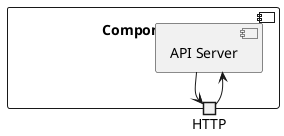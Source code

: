 {
  "sha1": "6ekqyrkp420jt0sqgd2xpjxe68ks7zr",
  "insertion": {
    "when": "2024-05-30T20:48:20.938Z",
    "url": "https://github.com/plantuml/plantuml/issues/1058#issuecomment-1385261883",
    "user": "plantuml@gmail.com"
  }
}
@startuml

component "Component" {
    [API Server]
    portout httpout as "HTTP"
}

[API Server] -> httpout: <color:red>label not shown

httpout -> [API Server]: <color:red>label not shown
@enduml
